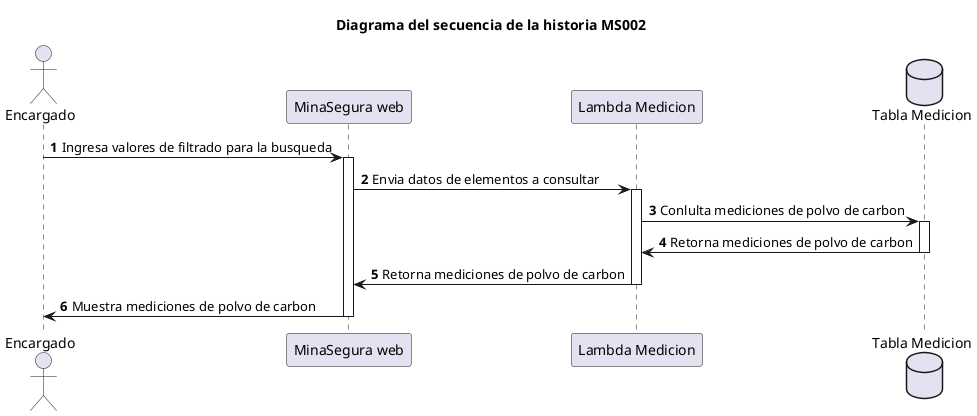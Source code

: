 @startuml hu1_sequence
autonumber

title Diagrama del secuencia de la historia MS002

actor Encargado
participant "MinaSegura web"
participant "Lambda Medicion"
database "Tabla Medicion"

Encargado->"MinaSegura web": Ingresa valores de filtrado para la busqueda
activate "MinaSegura web"
"MinaSegura web"->"Lambda Medicion": Envia datos de elementos a consultar
activate "Lambda Medicion"
"Lambda Medicion"->"Tabla Medicion": Conlulta mediciones de polvo de carbon
activate "Tabla Medicion"
"Tabla Medicion"->"Lambda Medicion": Retorna mediciones de polvo de carbon
deactivate "Tabla Medicion"
"Lambda Medicion"->"MinaSegura web": Retorna mediciones de polvo de carbon
deactivate "Lambda Medicion"
"MinaSegura web"->Encargado:Muestra mediciones de polvo de carbon
deactivate "MinaSegura web"
@enduml
